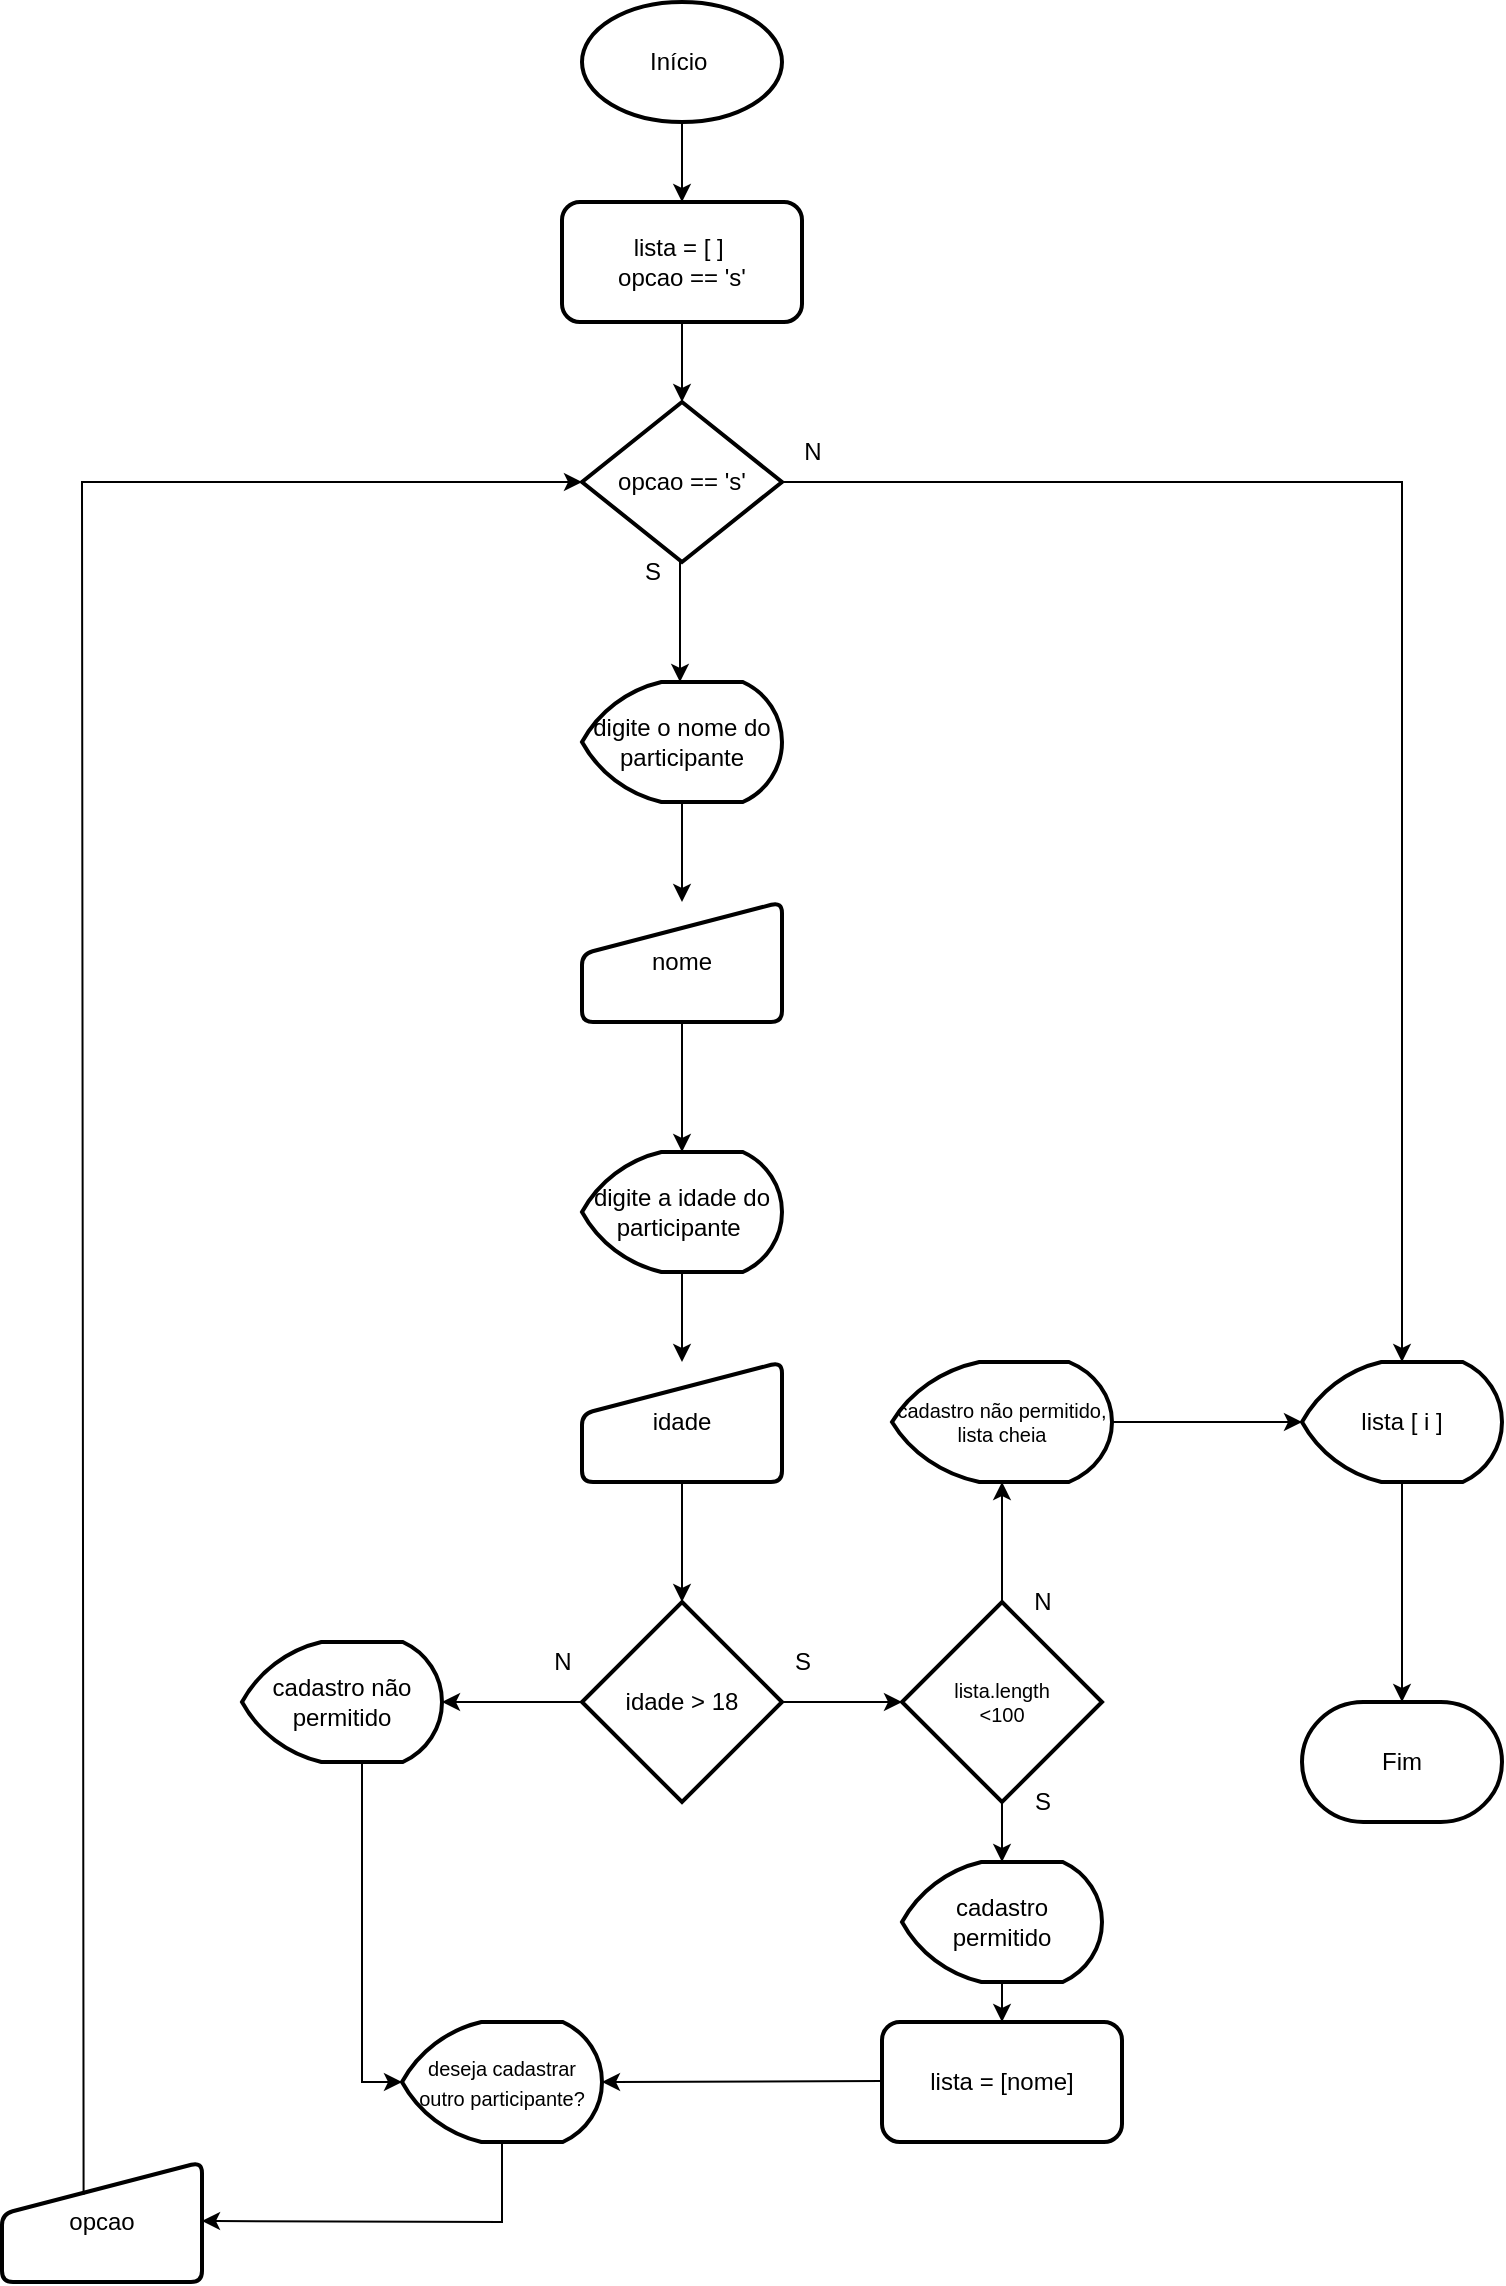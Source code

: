 <mxfile version="19.0.3" type="device"><diagram id="wN16etYp2d2aTCBvJM8e" name="Page-1"><mxGraphModel dx="1278" dy="641" grid="1" gridSize="10" guides="1" tooltips="1" connect="1" arrows="1" fold="1" page="1" pageScale="1" pageWidth="827" pageHeight="1169" math="0" shadow="0"><root><mxCell id="0"/><mxCell id="1" parent="0"/><mxCell id="IdpdfFNH-PLQQo9Gnwk1-15" value="" style="edgeStyle=orthogonalEdgeStyle;rounded=0;orthogonalLoop=1;jettySize=auto;html=1;" parent="1" source="IdpdfFNH-PLQQo9Gnwk1-9" edge="1"><mxGeometry relative="1" as="geometry"><mxPoint x="390" y="110" as="targetPoint"/></mxGeometry></mxCell><mxCell id="IdpdfFNH-PLQQo9Gnwk1-9" value="Início&amp;nbsp;" style="strokeWidth=2;html=1;shape=mxgraph.flowchart.start_1;whiteSpace=wrap;" parent="1" vertex="1"><mxGeometry x="340" y="10" width="100" height="60" as="geometry"/></mxCell><mxCell id="IdpdfFNH-PLQQo9Gnwk1-18" value="" style="edgeStyle=orthogonalEdgeStyle;rounded=0;orthogonalLoop=1;jettySize=auto;html=1;" parent="1" source="IdpdfFNH-PLQQo9Gnwk1-14" edge="1"><mxGeometry relative="1" as="geometry"><mxPoint x="390" y="210" as="targetPoint"/></mxGeometry></mxCell><mxCell id="IdpdfFNH-PLQQo9Gnwk1-14" value="lista = [ ]&amp;nbsp;&lt;br&gt;opcao == 's'" style="rounded=1;whiteSpace=wrap;html=1;strokeWidth=2;" parent="1" vertex="1"><mxGeometry x="330" y="110" width="120" height="60" as="geometry"/></mxCell><mxCell id="IdpdfFNH-PLQQo9Gnwk1-20" value="opcao == 's'" style="strokeWidth=2;html=1;shape=mxgraph.flowchart.decision;whiteSpace=wrap;" parent="1" vertex="1"><mxGeometry x="340" y="210" width="100" height="80" as="geometry"/></mxCell><mxCell id="IdpdfFNH-PLQQo9Gnwk1-21" value="N" style="text;html=1;align=center;verticalAlign=middle;resizable=0;points=[];autosize=1;strokeColor=none;fillColor=none;" parent="1" vertex="1"><mxGeometry x="440" y="220" width="30" height="30" as="geometry"/></mxCell><mxCell id="IdpdfFNH-PLQQo9Gnwk1-25" value="S" style="text;html=1;align=center;verticalAlign=middle;resizable=0;points=[];autosize=1;strokeColor=none;fillColor=none;" parent="1" vertex="1"><mxGeometry x="360" y="280" width="30" height="30" as="geometry"/></mxCell><mxCell id="tJCg_FiUPVpYvk1L3of_-10" value="" style="edgeStyle=orthogonalEdgeStyle;rounded=0;orthogonalLoop=1;jettySize=auto;html=1;entryX=0.5;entryY=0;entryDx=0;entryDy=0;" parent="1" source="tJCg_FiUPVpYvk1L3of_-6" target="tJCg_FiUPVpYvk1L3of_-9" edge="1"><mxGeometry relative="1" as="geometry"><mxPoint x="389" y="450" as="targetPoint"/></mxGeometry></mxCell><mxCell id="tJCg_FiUPVpYvk1L3of_-6" value="digite o nome do participante" style="strokeWidth=2;html=1;shape=mxgraph.flowchart.display;whiteSpace=wrap;" parent="1" vertex="1"><mxGeometry x="340" y="350" width="100" height="60" as="geometry"/></mxCell><mxCell id="tJCg_FiUPVpYvk1L3of_-8" value="" style="endArrow=classic;html=1;rounded=0;" parent="1" edge="1"><mxGeometry width="50" height="50" relative="1" as="geometry"><mxPoint x="389" y="290" as="sourcePoint"/><mxPoint x="389" y="350" as="targetPoint"/><Array as="points"><mxPoint x="389" y="310"/></Array></mxGeometry></mxCell><mxCell id="tJCg_FiUPVpYvk1L3of_-12" value="" style="edgeStyle=orthogonalEdgeStyle;rounded=0;orthogonalLoop=1;jettySize=auto;html=1;" parent="1" source="tJCg_FiUPVpYvk1L3of_-9" target="tJCg_FiUPVpYvk1L3of_-11" edge="1"><mxGeometry relative="1" as="geometry"/></mxCell><mxCell id="tJCg_FiUPVpYvk1L3of_-9" value="nome" style="html=1;strokeWidth=2;shape=manualInput;whiteSpace=wrap;rounded=1;size=26;arcSize=11;" parent="1" vertex="1"><mxGeometry x="340" y="460" width="100" height="60" as="geometry"/></mxCell><mxCell id="tJCg_FiUPVpYvk1L3of_-14" value="" style="edgeStyle=orthogonalEdgeStyle;rounded=0;orthogonalLoop=1;jettySize=auto;html=1;" parent="1" source="tJCg_FiUPVpYvk1L3of_-11" target="tJCg_FiUPVpYvk1L3of_-13" edge="1"><mxGeometry relative="1" as="geometry"/></mxCell><mxCell id="tJCg_FiUPVpYvk1L3of_-11" value="digite a idade do participante&amp;nbsp;" style="strokeWidth=2;html=1;shape=mxgraph.flowchart.display;whiteSpace=wrap;" parent="1" vertex="1"><mxGeometry x="340" y="585" width="100" height="60" as="geometry"/></mxCell><mxCell id="tJCg_FiUPVpYvk1L3of_-18" value="" style="edgeStyle=orthogonalEdgeStyle;rounded=0;orthogonalLoop=1;jettySize=auto;html=1;" parent="1" source="tJCg_FiUPVpYvk1L3of_-13" target="tJCg_FiUPVpYvk1L3of_-17" edge="1"><mxGeometry relative="1" as="geometry"/></mxCell><mxCell id="tJCg_FiUPVpYvk1L3of_-13" value="idade" style="html=1;strokeWidth=2;shape=manualInput;whiteSpace=wrap;rounded=1;size=26;arcSize=11;" parent="1" vertex="1"><mxGeometry x="340" y="690" width="100" height="60" as="geometry"/></mxCell><mxCell id="tJCg_FiUPVpYvk1L3of_-22" value="" style="edgeStyle=orthogonalEdgeStyle;rounded=0;orthogonalLoop=1;jettySize=auto;html=1;" parent="1" source="tJCg_FiUPVpYvk1L3of_-17" target="tJCg_FiUPVpYvk1L3of_-21" edge="1"><mxGeometry relative="1" as="geometry"/></mxCell><mxCell id="tJCg_FiUPVpYvk1L3of_-26" value="" style="edgeStyle=orthogonalEdgeStyle;rounded=0;orthogonalLoop=1;jettySize=auto;html=1;fontSize=10;" parent="1" source="tJCg_FiUPVpYvk1L3of_-17" target="tJCg_FiUPVpYvk1L3of_-25" edge="1"><mxGeometry relative="1" as="geometry"/></mxCell><mxCell id="tJCg_FiUPVpYvk1L3of_-17" value="idade &amp;gt; 18" style="strokeWidth=2;html=1;shape=mxgraph.flowchart.decision;whiteSpace=wrap;" parent="1" vertex="1"><mxGeometry x="340" y="810" width="100" height="100" as="geometry"/></mxCell><mxCell id="tJCg_FiUPVpYvk1L3of_-19" value="S" style="text;html=1;align=center;verticalAlign=middle;resizable=0;points=[];autosize=1;strokeColor=none;fillColor=none;" parent="1" vertex="1"><mxGeometry x="440" y="830" width="20" height="20" as="geometry"/></mxCell><mxCell id="tJCg_FiUPVpYvk1L3of_-20" value="N" style="text;html=1;align=center;verticalAlign=middle;resizable=0;points=[];autosize=1;strokeColor=none;fillColor=none;" parent="1" vertex="1"><mxGeometry x="320" y="830" width="20" height="20" as="geometry"/></mxCell><mxCell id="tJCg_FiUPVpYvk1L3of_-21" value="cadastro não permitido" style="strokeWidth=2;html=1;shape=mxgraph.flowchart.display;whiteSpace=wrap;" parent="1" vertex="1"><mxGeometry x="170" y="830" width="100" height="60" as="geometry"/></mxCell><mxCell id="tJCg_FiUPVpYvk1L3of_-23" value="&lt;font style=&quot;font-size: 10px;&quot;&gt;deseja cadastrar outro participante?&lt;/font&gt;" style="strokeWidth=2;html=1;shape=mxgraph.flowchart.display;whiteSpace=wrap;" parent="1" vertex="1"><mxGeometry x="250" y="1020" width="100" height="60" as="geometry"/></mxCell><mxCell id="tJCg_FiUPVpYvk1L3of_-24" value="" style="endArrow=classic;html=1;rounded=0;" parent="1" target="tJCg_FiUPVpYvk1L3of_-23" edge="1"><mxGeometry width="50" height="50" relative="1" as="geometry"><mxPoint x="230" y="890" as="sourcePoint"/><mxPoint x="230.5" y="1020" as="targetPoint"/><Array as="points"><mxPoint x="230" y="1050"/></Array></mxGeometry></mxCell><mxCell id="tJCg_FiUPVpYvk1L3of_-29" value="" style="edgeStyle=orthogonalEdgeStyle;rounded=0;orthogonalLoop=1;jettySize=auto;html=1;fontSize=9;" parent="1" source="tJCg_FiUPVpYvk1L3of_-25" target="tJCg_FiUPVpYvk1L3of_-28" edge="1"><mxGeometry relative="1" as="geometry"/></mxCell><mxCell id="tJCg_FiUPVpYvk1L3of_-32" value="" style="edgeStyle=orthogonalEdgeStyle;rounded=0;orthogonalLoop=1;jettySize=auto;html=1;fontSize=12;" parent="1" source="tJCg_FiUPVpYvk1L3of_-25" target="tJCg_FiUPVpYvk1L3of_-31" edge="1"><mxGeometry relative="1" as="geometry"/></mxCell><mxCell id="tJCg_FiUPVpYvk1L3of_-25" value="lista.length &lt;br&gt;&amp;lt;100" style="strokeWidth=2;html=1;shape=mxgraph.flowchart.decision;whiteSpace=wrap;fontSize=10;" parent="1" vertex="1"><mxGeometry x="500" y="810" width="100" height="100" as="geometry"/></mxCell><mxCell id="tJCg_FiUPVpYvk1L3of_-27" value="&lt;font style=&quot;font-size: 12px;&quot;&gt;N&lt;/font&gt;" style="text;html=1;align=center;verticalAlign=middle;resizable=0;points=[];autosize=1;strokeColor=none;fillColor=none;fontSize=10;" parent="1" vertex="1"><mxGeometry x="560" y="800" width="20" height="20" as="geometry"/></mxCell><mxCell id="tJCg_FiUPVpYvk1L3of_-40" value="" style="edgeStyle=orthogonalEdgeStyle;rounded=0;orthogonalLoop=1;jettySize=auto;html=1;fontSize=12;" parent="1" source="tJCg_FiUPVpYvk1L3of_-28" target="tJCg_FiUPVpYvk1L3of_-39" edge="1"><mxGeometry relative="1" as="geometry"/></mxCell><mxCell id="tJCg_FiUPVpYvk1L3of_-28" value="&lt;font style=&quot;font-size: 10px;&quot;&gt;cadastro não permitido, lista cheia&lt;/font&gt;" style="strokeWidth=2;html=1;shape=mxgraph.flowchart.display;whiteSpace=wrap;fontSize=10;" parent="1" vertex="1"><mxGeometry x="495" y="690" width="110" height="60" as="geometry"/></mxCell><mxCell id="tJCg_FiUPVpYvk1L3of_-30" value="&lt;font style=&quot;font-size: 12px;&quot;&gt;S&lt;/font&gt;" style="text;html=1;align=center;verticalAlign=middle;resizable=0;points=[];autosize=1;strokeColor=none;fillColor=none;fontSize=9;" parent="1" vertex="1"><mxGeometry x="560" y="900" width="20" height="20" as="geometry"/></mxCell><mxCell id="tJCg_FiUPVpYvk1L3of_-34" value="" style="edgeStyle=orthogonalEdgeStyle;rounded=0;orthogonalLoop=1;jettySize=auto;html=1;fontSize=12;" parent="1" source="tJCg_FiUPVpYvk1L3of_-31" target="tJCg_FiUPVpYvk1L3of_-33" edge="1"><mxGeometry relative="1" as="geometry"/></mxCell><mxCell id="tJCg_FiUPVpYvk1L3of_-31" value="&lt;font style=&quot;font-size: 12px;&quot;&gt;cadastro permitido&lt;/font&gt;" style="strokeWidth=2;html=1;shape=mxgraph.flowchart.display;whiteSpace=wrap;fontSize=10;" parent="1" vertex="1"><mxGeometry x="500" y="940" width="100" height="60" as="geometry"/></mxCell><mxCell id="tJCg_FiUPVpYvk1L3of_-33" value="&lt;font style=&quot;font-size: 12px;&quot;&gt;lista = [nome]&lt;/font&gt;" style="rounded=1;whiteSpace=wrap;html=1;fontSize=10;strokeWidth=2;" parent="1" vertex="1"><mxGeometry x="490" y="1020" width="120" height="60" as="geometry"/></mxCell><mxCell id="tJCg_FiUPVpYvk1L3of_-35" value="" style="endArrow=classic;html=1;rounded=0;fontSize=12;entryX=1;entryY=0.5;entryDx=0;entryDy=0;entryPerimeter=0;" parent="1" target="tJCg_FiUPVpYvk1L3of_-23" edge="1"><mxGeometry width="50" height="50" relative="1" as="geometry"><mxPoint x="490" y="1049.5" as="sourcePoint"/><mxPoint x="410" y="1049.5" as="targetPoint"/></mxGeometry></mxCell><mxCell id="tJCg_FiUPVpYvk1L3of_-36" value="opcao" style="html=1;strokeWidth=2;shape=manualInput;whiteSpace=wrap;rounded=1;size=26;arcSize=11;fontSize=12;" parent="1" vertex="1"><mxGeometry x="50" y="1090" width="100" height="60" as="geometry"/></mxCell><mxCell id="tJCg_FiUPVpYvk1L3of_-37" value="" style="endArrow=classic;html=1;rounded=0;fontSize=12;exitX=0.5;exitY=1;exitDx=0;exitDy=0;exitPerimeter=0;" parent="1" source="tJCg_FiUPVpYvk1L3of_-23" edge="1"><mxGeometry width="50" height="50" relative="1" as="geometry"><mxPoint x="300" y="1119.5" as="sourcePoint"/><mxPoint x="150" y="1119.5" as="targetPoint"/><Array as="points"><mxPoint x="300" y="1120"/></Array></mxGeometry></mxCell><mxCell id="tJCg_FiUPVpYvk1L3of_-38" value="" style="endArrow=classic;html=1;rounded=0;fontSize=12;entryX=0;entryY=0.5;entryDx=0;entryDy=0;entryPerimeter=0;exitX=0.408;exitY=0.273;exitDx=0;exitDy=0;exitPerimeter=0;" parent="1" source="tJCg_FiUPVpYvk1L3of_-36" target="IdpdfFNH-PLQQo9Gnwk1-20" edge="1"><mxGeometry width="50" height="50" relative="1" as="geometry"><mxPoint x="90" y="1100" as="sourcePoint"/><mxPoint x="95" y="600" as="targetPoint"/><Array as="points"><mxPoint x="90" y="250"/></Array></mxGeometry></mxCell><mxCell id="tJCg_FiUPVpYvk1L3of_-42" value="" style="edgeStyle=orthogonalEdgeStyle;rounded=0;orthogonalLoop=1;jettySize=auto;html=1;fontSize=12;" parent="1" source="tJCg_FiUPVpYvk1L3of_-39" target="tJCg_FiUPVpYvk1L3of_-41" edge="1"><mxGeometry relative="1" as="geometry"/></mxCell><mxCell id="tJCg_FiUPVpYvk1L3of_-39" value="lista [ i ]" style="strokeWidth=2;html=1;shape=mxgraph.flowchart.display;whiteSpace=wrap;fontSize=12;" parent="1" vertex="1"><mxGeometry x="700" y="690" width="100" height="60" as="geometry"/></mxCell><mxCell id="tJCg_FiUPVpYvk1L3of_-41" value="Fim" style="strokeWidth=2;html=1;shape=mxgraph.flowchart.terminator;whiteSpace=wrap;fontSize=12;" parent="1" vertex="1"><mxGeometry x="700" y="860" width="100" height="60" as="geometry"/></mxCell><mxCell id="tJCg_FiUPVpYvk1L3of_-43" value="" style="endArrow=classic;html=1;rounded=0;fontSize=12;exitX=1;exitY=0.5;exitDx=0;exitDy=0;exitPerimeter=0;entryX=0.5;entryY=0;entryDx=0;entryDy=0;entryPerimeter=0;" parent="1" source="IdpdfFNH-PLQQo9Gnwk1-20" target="tJCg_FiUPVpYvk1L3of_-39" edge="1"><mxGeometry width="50" height="50" relative="1" as="geometry"><mxPoint x="610" y="460" as="sourcePoint"/><mxPoint x="660" y="410" as="targetPoint"/><Array as="points"><mxPoint x="750" y="250"/><mxPoint x="750" y="650"/></Array></mxGeometry></mxCell></root></mxGraphModel></diagram></mxfile>